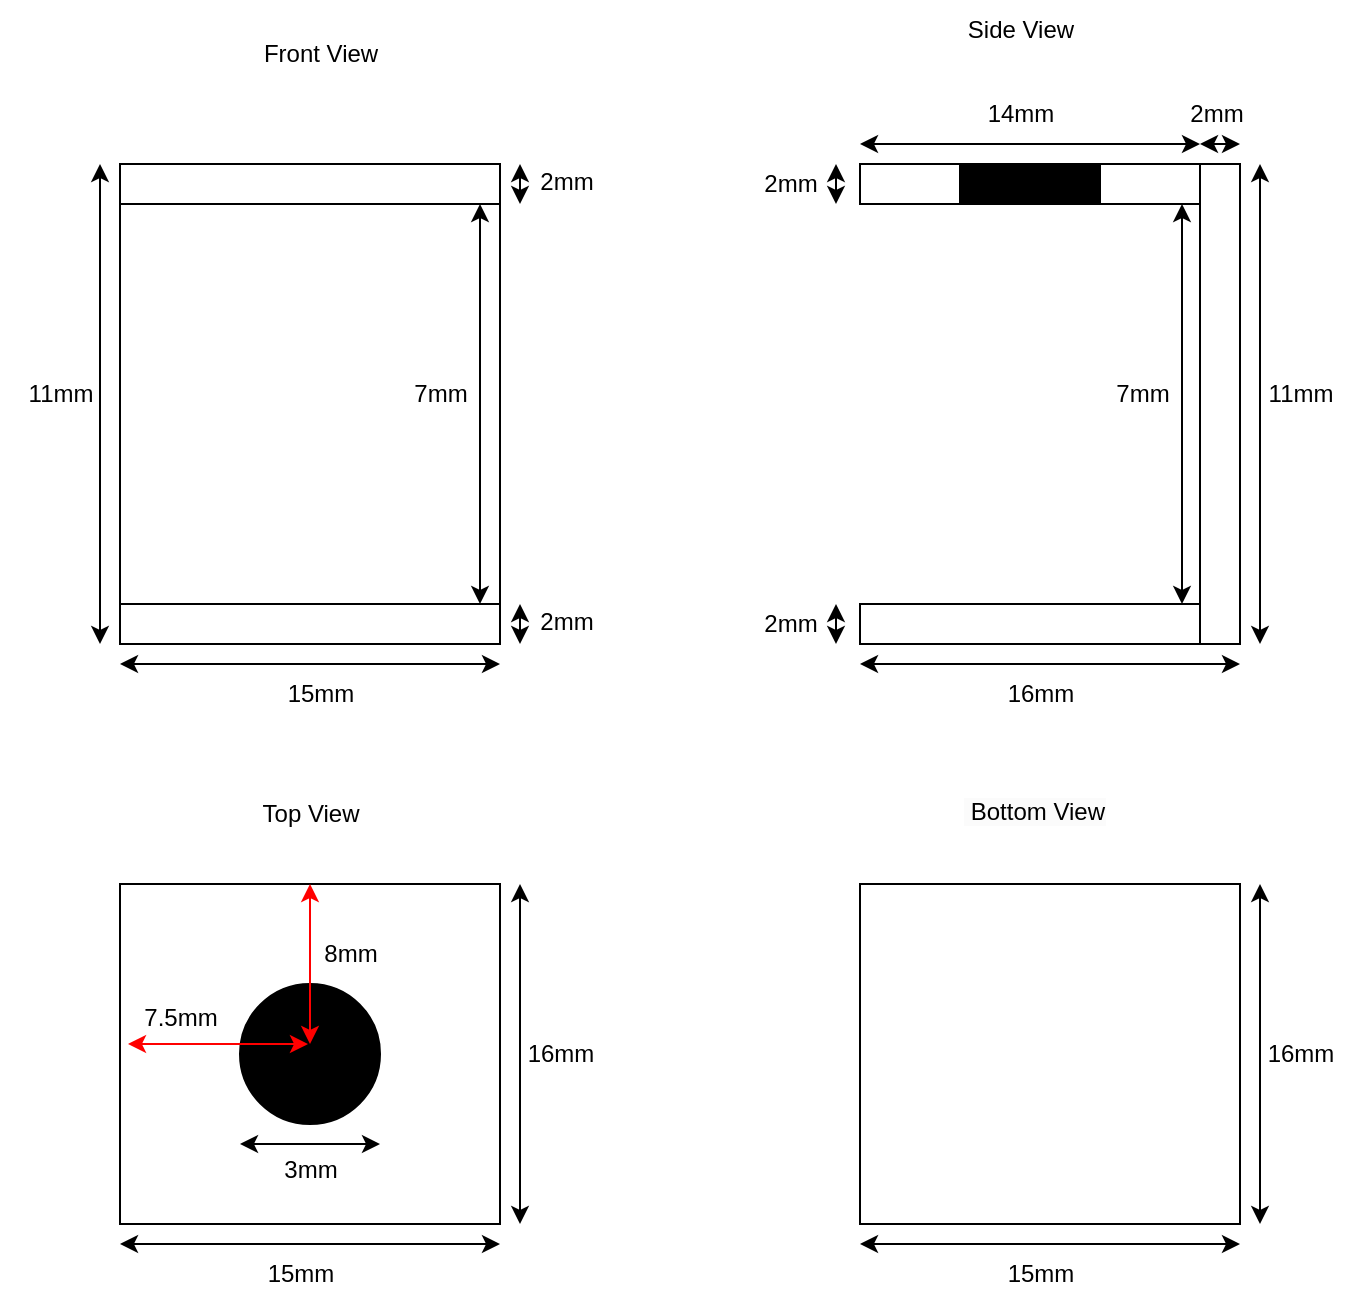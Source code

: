 <mxfile version="21.7.5" type="device">
  <diagram name="Page-1" id="BsBtJZdpCbDv1z-KSwcp">
    <mxGraphModel dx="2060" dy="1114" grid="1" gridSize="10" guides="0" tooltips="1" connect="0" arrows="1" fold="1" page="1" pageScale="1" pageWidth="850" pageHeight="1100" math="0" shadow="0">
      <root>
        <mxCell id="0" />
        <mxCell id="1" parent="0" />
        <mxCell id="a0Z6yYnH_JX3d70lrLju-1" value="" style="rounded=0;whiteSpace=wrap;html=1;" parent="1" vertex="1">
          <mxGeometry x="120" y="240" width="190" height="240" as="geometry" />
        </mxCell>
        <mxCell id="a0Z6yYnH_JX3d70lrLju-2" value="Front View" style="text;html=1;align=center;verticalAlign=middle;resizable=0;points=[];autosize=1;strokeColor=none;fillColor=none;" parent="1" vertex="1">
          <mxGeometry x="180" y="170" width="80" height="30" as="geometry" />
        </mxCell>
        <mxCell id="a0Z6yYnH_JX3d70lrLju-3" value="Top View" style="text;html=1;align=center;verticalAlign=middle;resizable=0;points=[];autosize=1;strokeColor=none;fillColor=none;" parent="1" vertex="1">
          <mxGeometry x="180" y="550" width="70" height="30" as="geometry" />
        </mxCell>
        <mxCell id="a0Z6yYnH_JX3d70lrLju-4" value="" style="rounded=0;whiteSpace=wrap;html=1;" parent="1" vertex="1">
          <mxGeometry x="120" y="240" width="190" height="20" as="geometry" />
        </mxCell>
        <mxCell id="a0Z6yYnH_JX3d70lrLju-5" value="" style="rounded=0;whiteSpace=wrap;html=1;" parent="1" vertex="1">
          <mxGeometry x="120" y="460" width="190" height="20" as="geometry" />
        </mxCell>
        <mxCell id="a0Z6yYnH_JX3d70lrLju-6" value="" style="rounded=0;whiteSpace=wrap;html=1;" parent="1" vertex="1">
          <mxGeometry x="120" y="600" width="190" height="170" as="geometry" />
        </mxCell>
        <mxCell id="a0Z6yYnH_JX3d70lrLju-7" value="" style="rounded=0;whiteSpace=wrap;html=1;" parent="1" vertex="1">
          <mxGeometry x="660" y="240" width="20" height="240" as="geometry" />
        </mxCell>
        <mxCell id="a0Z6yYnH_JX3d70lrLju-8" value="Side View" style="text;html=1;align=center;verticalAlign=middle;resizable=0;points=[];autosize=1;strokeColor=none;fillColor=none;" parent="1" vertex="1">
          <mxGeometry x="530" y="158" width="80" height="30" as="geometry" />
        </mxCell>
        <mxCell id="a0Z6yYnH_JX3d70lrLju-9" value="" style="rounded=0;whiteSpace=wrap;html=1;" parent="1" vertex="1">
          <mxGeometry x="490" y="240" width="170" height="20" as="geometry" />
        </mxCell>
        <mxCell id="a0Z6yYnH_JX3d70lrLju-10" value="" style="rounded=0;whiteSpace=wrap;html=1;" parent="1" vertex="1">
          <mxGeometry x="490" y="460" width="170" height="20" as="geometry" />
        </mxCell>
        <mxCell id="a0Z6yYnH_JX3d70lrLju-11" value="&lt;span style=&quot;color: rgb(0, 0, 0); font-family: Helvetica; font-size: 12px; font-style: normal; font-variant-ligatures: normal; font-variant-caps: normal; font-weight: 400; letter-spacing: normal; orphans: 2; text-align: center; text-indent: 0px; text-transform: none; widows: 2; word-spacing: 0px; -webkit-text-stroke-width: 0px; background-color: rgb(251, 251, 251); text-decoration-thickness: initial; text-decoration-style: initial; text-decoration-color: initial; float: none; display: inline !important;&quot;&gt;&lt;span&gt;&amp;nbsp;&lt;/span&gt;Bottom View&lt;/span&gt;" style="text;whiteSpace=wrap;html=1;" parent="1" vertex="1">
          <mxGeometry x="540" y="550" width="80" height="30" as="geometry" />
        </mxCell>
        <mxCell id="a0Z6yYnH_JX3d70lrLju-12" value="" style="rounded=0;whiteSpace=wrap;html=1;" parent="1" vertex="1">
          <mxGeometry x="490" y="600" width="190" height="170" as="geometry" />
        </mxCell>
        <mxCell id="a0Z6yYnH_JX3d70lrLju-13" value="" style="endArrow=classic;startArrow=classic;html=1;rounded=0;" parent="1" edge="1">
          <mxGeometry width="50" height="50" relative="1" as="geometry">
            <mxPoint x="478" y="480" as="sourcePoint" />
            <mxPoint x="478" y="460" as="targetPoint" />
          </mxGeometry>
        </mxCell>
        <mxCell id="a0Z6yYnH_JX3d70lrLju-14" value="" style="endArrow=classic;startArrow=classic;html=1;rounded=0;" parent="1" edge="1">
          <mxGeometry width="50" height="50" relative="1" as="geometry">
            <mxPoint x="478" y="260" as="sourcePoint" />
            <mxPoint x="478" y="240" as="targetPoint" />
          </mxGeometry>
        </mxCell>
        <mxCell id="a0Z6yYnH_JX3d70lrLju-15" value="" style="endArrow=classic;startArrow=classic;html=1;rounded=0;" parent="1" edge="1">
          <mxGeometry width="50" height="50" relative="1" as="geometry">
            <mxPoint x="660" y="230" as="sourcePoint" />
            <mxPoint x="680" y="230" as="targetPoint" />
          </mxGeometry>
        </mxCell>
        <mxCell id="a0Z6yYnH_JX3d70lrLju-16" value="" style="endArrow=classic;startArrow=classic;html=1;rounded=0;" parent="1" edge="1">
          <mxGeometry width="50" height="50" relative="1" as="geometry">
            <mxPoint x="320" y="260" as="sourcePoint" />
            <mxPoint x="320" y="240" as="targetPoint" />
          </mxGeometry>
        </mxCell>
        <mxCell id="a0Z6yYnH_JX3d70lrLju-17" value="" style="endArrow=classic;startArrow=classic;html=1;rounded=0;" parent="1" edge="1">
          <mxGeometry width="50" height="50" relative="1" as="geometry">
            <mxPoint x="320" y="480" as="sourcePoint" />
            <mxPoint x="320" y="460" as="targetPoint" />
          </mxGeometry>
        </mxCell>
        <mxCell id="a0Z6yYnH_JX3d70lrLju-18" value="" style="endArrow=classic;startArrow=classic;html=1;rounded=0;" parent="1" edge="1">
          <mxGeometry width="50" height="50" relative="1" as="geometry">
            <mxPoint x="110" y="480" as="sourcePoint" />
            <mxPoint x="110" y="240" as="targetPoint" />
          </mxGeometry>
        </mxCell>
        <mxCell id="a0Z6yYnH_JX3d70lrLju-19" value="2mm" style="text;html=1;align=center;verticalAlign=middle;resizable=0;points=[];autosize=1;strokeColor=none;fillColor=none;" parent="1" vertex="1">
          <mxGeometry x="430" y="455" width="50" height="30" as="geometry" />
        </mxCell>
        <mxCell id="a0Z6yYnH_JX3d70lrLju-20" value="2mm" style="text;html=1;align=center;verticalAlign=middle;resizable=0;points=[];autosize=1;strokeColor=none;fillColor=none;" parent="1" vertex="1">
          <mxGeometry x="430" y="235" width="50" height="30" as="geometry" />
        </mxCell>
        <mxCell id="a0Z6yYnH_JX3d70lrLju-21" value="2mm" style="text;html=1;align=center;verticalAlign=middle;resizable=0;points=[];autosize=1;strokeColor=none;fillColor=none;" parent="1" vertex="1">
          <mxGeometry x="643" y="200" width="50" height="30" as="geometry" />
        </mxCell>
        <mxCell id="a0Z6yYnH_JX3d70lrLju-22" value="2mm" style="text;html=1;align=center;verticalAlign=middle;resizable=0;points=[];autosize=1;strokeColor=none;fillColor=none;" parent="1" vertex="1">
          <mxGeometry x="318" y="234" width="50" height="30" as="geometry" />
        </mxCell>
        <mxCell id="a0Z6yYnH_JX3d70lrLju-23" value="2mm" style="text;html=1;align=center;verticalAlign=middle;resizable=0;points=[];autosize=1;strokeColor=none;fillColor=none;" parent="1" vertex="1">
          <mxGeometry x="318" y="454" width="50" height="30" as="geometry" />
        </mxCell>
        <mxCell id="a0Z6yYnH_JX3d70lrLju-24" value="11mm" style="text;html=1;align=center;verticalAlign=middle;resizable=0;points=[];autosize=1;strokeColor=none;fillColor=none;" parent="1" vertex="1">
          <mxGeometry x="60" y="340" width="60" height="30" as="geometry" />
        </mxCell>
        <mxCell id="a0Z6yYnH_JX3d70lrLju-25" value="" style="endArrow=classic;startArrow=classic;html=1;rounded=0;" parent="1" edge="1">
          <mxGeometry width="50" height="50" relative="1" as="geometry">
            <mxPoint x="300" y="460" as="sourcePoint" />
            <mxPoint x="300" y="260" as="targetPoint" />
          </mxGeometry>
        </mxCell>
        <mxCell id="a0Z6yYnH_JX3d70lrLju-26" value="7mm" style="text;html=1;align=center;verticalAlign=middle;resizable=0;points=[];autosize=1;strokeColor=none;fillColor=none;" parent="1" vertex="1">
          <mxGeometry x="255" y="340" width="50" height="30" as="geometry" />
        </mxCell>
        <mxCell id="a0Z6yYnH_JX3d70lrLju-27" value="" style="endArrow=classic;startArrow=classic;html=1;rounded=0;" parent="1" edge="1">
          <mxGeometry width="50" height="50" relative="1" as="geometry">
            <mxPoint x="120" y="490" as="sourcePoint" />
            <mxPoint x="310" y="490" as="targetPoint" />
          </mxGeometry>
        </mxCell>
        <mxCell id="a0Z6yYnH_JX3d70lrLju-28" value="15mm" style="text;html=1;align=center;verticalAlign=middle;resizable=0;points=[];autosize=1;strokeColor=none;fillColor=none;" parent="1" vertex="1">
          <mxGeometry x="190" y="490" width="60" height="30" as="geometry" />
        </mxCell>
        <mxCell id="a0Z6yYnH_JX3d70lrLju-29" value="" style="endArrow=classic;startArrow=classic;html=1;rounded=0;" parent="1" edge="1">
          <mxGeometry width="50" height="50" relative="1" as="geometry">
            <mxPoint x="651" y="460" as="sourcePoint" />
            <mxPoint x="651" y="260" as="targetPoint" />
          </mxGeometry>
        </mxCell>
        <mxCell id="a0Z6yYnH_JX3d70lrLju-30" value="7mm" style="text;html=1;align=center;verticalAlign=middle;resizable=0;points=[];autosize=1;strokeColor=none;fillColor=none;" parent="1" vertex="1">
          <mxGeometry x="606" y="340" width="50" height="30" as="geometry" />
        </mxCell>
        <mxCell id="a0Z6yYnH_JX3d70lrLju-31" value="" style="endArrow=classic;startArrow=classic;html=1;rounded=0;" parent="1" edge="1">
          <mxGeometry width="50" height="50" relative="1" as="geometry">
            <mxPoint x="690" y="480" as="sourcePoint" />
            <mxPoint x="690" y="240" as="targetPoint" />
          </mxGeometry>
        </mxCell>
        <mxCell id="a0Z6yYnH_JX3d70lrLju-32" value="11mm" style="text;html=1;align=center;verticalAlign=middle;resizable=0;points=[];autosize=1;strokeColor=none;fillColor=none;" parent="1" vertex="1">
          <mxGeometry x="680" y="340" width="60" height="30" as="geometry" />
        </mxCell>
        <mxCell id="a0Z6yYnH_JX3d70lrLju-33" value="" style="endArrow=classic;startArrow=classic;html=1;rounded=0;" parent="1" edge="1">
          <mxGeometry width="50" height="50" relative="1" as="geometry">
            <mxPoint x="680" y="490" as="sourcePoint" />
            <mxPoint x="490" y="490" as="targetPoint" />
          </mxGeometry>
        </mxCell>
        <mxCell id="a0Z6yYnH_JX3d70lrLju-34" value="16mm" style="text;html=1;align=center;verticalAlign=middle;resizable=0;points=[];autosize=1;strokeColor=none;fillColor=none;" parent="1" vertex="1">
          <mxGeometry x="550" y="490" width="60" height="30" as="geometry" />
        </mxCell>
        <mxCell id="a0Z6yYnH_JX3d70lrLju-35" value="" style="endArrow=classic;startArrow=classic;html=1;rounded=0;" parent="1" edge="1">
          <mxGeometry width="50" height="50" relative="1" as="geometry">
            <mxPoint x="660" y="230" as="sourcePoint" />
            <mxPoint x="490" y="230" as="targetPoint" />
          </mxGeometry>
        </mxCell>
        <mxCell id="a0Z6yYnH_JX3d70lrLju-36" value="14mm" style="text;html=1;align=center;verticalAlign=middle;resizable=0;points=[];autosize=1;strokeColor=none;fillColor=none;" parent="1" vertex="1">
          <mxGeometry x="540" y="200" width="60" height="30" as="geometry" />
        </mxCell>
        <mxCell id="a0Z6yYnH_JX3d70lrLju-37" value="" style="ellipse;whiteSpace=wrap;html=1;aspect=fixed;fillColor=#000000;" parent="1" vertex="1">
          <mxGeometry x="180" y="650" width="70" height="70" as="geometry" />
        </mxCell>
        <mxCell id="a0Z6yYnH_JX3d70lrLju-39" value="" style="rounded=0;whiteSpace=wrap;html=1;fillColor=#000000;" parent="1" vertex="1">
          <mxGeometry x="540" y="240" width="70" height="20" as="geometry" />
        </mxCell>
        <mxCell id="a0Z6yYnH_JX3d70lrLju-40" value="" style="endArrow=classic;startArrow=classic;html=1;rounded=0;" parent="1" edge="1">
          <mxGeometry width="50" height="50" relative="1" as="geometry">
            <mxPoint x="320" y="770" as="sourcePoint" />
            <mxPoint x="320" y="600" as="targetPoint" />
          </mxGeometry>
        </mxCell>
        <mxCell id="a0Z6yYnH_JX3d70lrLju-41" value="16mm" style="text;html=1;align=center;verticalAlign=middle;resizable=0;points=[];autosize=1;strokeColor=none;fillColor=none;" parent="1" vertex="1">
          <mxGeometry x="310" y="670" width="60" height="30" as="geometry" />
        </mxCell>
        <mxCell id="a0Z6yYnH_JX3d70lrLju-42" value="" style="endArrow=classic;startArrow=classic;html=1;rounded=0;" parent="1" edge="1">
          <mxGeometry width="50" height="50" relative="1" as="geometry">
            <mxPoint x="310" y="780" as="sourcePoint" />
            <mxPoint x="120" y="780" as="targetPoint" />
          </mxGeometry>
        </mxCell>
        <mxCell id="a0Z6yYnH_JX3d70lrLju-43" value="15mm" style="text;html=1;align=center;verticalAlign=middle;resizable=0;points=[];autosize=1;strokeColor=none;fillColor=none;" parent="1" vertex="1">
          <mxGeometry x="180" y="780" width="60" height="30" as="geometry" />
        </mxCell>
        <mxCell id="a0Z6yYnH_JX3d70lrLju-44" value="" style="endArrow=classic;startArrow=classic;html=1;rounded=0;" parent="1" edge="1">
          <mxGeometry width="50" height="50" relative="1" as="geometry">
            <mxPoint x="690" y="770" as="sourcePoint" />
            <mxPoint x="690" y="600" as="targetPoint" />
          </mxGeometry>
        </mxCell>
        <mxCell id="a0Z6yYnH_JX3d70lrLju-45" value="16mm" style="text;html=1;align=center;verticalAlign=middle;resizable=0;points=[];autosize=1;strokeColor=none;fillColor=none;" parent="1" vertex="1">
          <mxGeometry x="680" y="670" width="60" height="30" as="geometry" />
        </mxCell>
        <mxCell id="a0Z6yYnH_JX3d70lrLju-46" value="" style="endArrow=classic;startArrow=classic;html=1;rounded=0;" parent="1" edge="1">
          <mxGeometry width="50" height="50" relative="1" as="geometry">
            <mxPoint x="680" y="780" as="sourcePoint" />
            <mxPoint x="490" y="780" as="targetPoint" />
          </mxGeometry>
        </mxCell>
        <mxCell id="a0Z6yYnH_JX3d70lrLju-47" value="15mm" style="text;html=1;align=center;verticalAlign=middle;resizable=0;points=[];autosize=1;strokeColor=none;fillColor=none;" parent="1" vertex="1">
          <mxGeometry x="550" y="780" width="60" height="30" as="geometry" />
        </mxCell>
        <mxCell id="a0Z6yYnH_JX3d70lrLju-48" value="" style="endArrow=classic;startArrow=classic;html=1;rounded=0;strokeColor=#FF0000;" parent="1" edge="1">
          <mxGeometry width="50" height="50" relative="1" as="geometry">
            <mxPoint x="215" y="680" as="sourcePoint" />
            <mxPoint x="215" y="600" as="targetPoint" />
          </mxGeometry>
        </mxCell>
        <mxCell id="a0Z6yYnH_JX3d70lrLju-49" value="8mm" style="text;html=1;align=center;verticalAlign=middle;resizable=0;points=[];autosize=1;strokeColor=none;fillColor=none;" parent="1" vertex="1">
          <mxGeometry x="210" y="620" width="50" height="30" as="geometry" />
        </mxCell>
        <mxCell id="a0Z6yYnH_JX3d70lrLju-50" value="" style="endArrow=classic;startArrow=classic;html=1;rounded=0;" parent="1" edge="1">
          <mxGeometry width="50" height="50" relative="1" as="geometry">
            <mxPoint x="180" y="730" as="sourcePoint" />
            <mxPoint x="250" y="730" as="targetPoint" />
          </mxGeometry>
        </mxCell>
        <mxCell id="a0Z6yYnH_JX3d70lrLju-51" value="3mm" style="text;html=1;align=center;verticalAlign=middle;resizable=0;points=[];autosize=1;strokeColor=none;fillColor=none;" parent="1" vertex="1">
          <mxGeometry x="190" y="728" width="50" height="30" as="geometry" />
        </mxCell>
        <mxCell id="a0Z6yYnH_JX3d70lrLju-52" value="" style="endArrow=classic;startArrow=classic;html=1;rounded=0;strokeColor=#FF0000;" parent="1" edge="1">
          <mxGeometry width="50" height="50" relative="1" as="geometry">
            <mxPoint x="214" y="680" as="sourcePoint" />
            <mxPoint x="124" y="680" as="targetPoint" />
          </mxGeometry>
        </mxCell>
        <mxCell id="a0Z6yYnH_JX3d70lrLju-53" value="7.5mm" style="text;html=1;align=center;verticalAlign=middle;resizable=0;points=[];autosize=1;strokeColor=none;fillColor=none;" parent="1" vertex="1">
          <mxGeometry x="120" y="652" width="60" height="30" as="geometry" />
        </mxCell>
      </root>
    </mxGraphModel>
  </diagram>
</mxfile>
